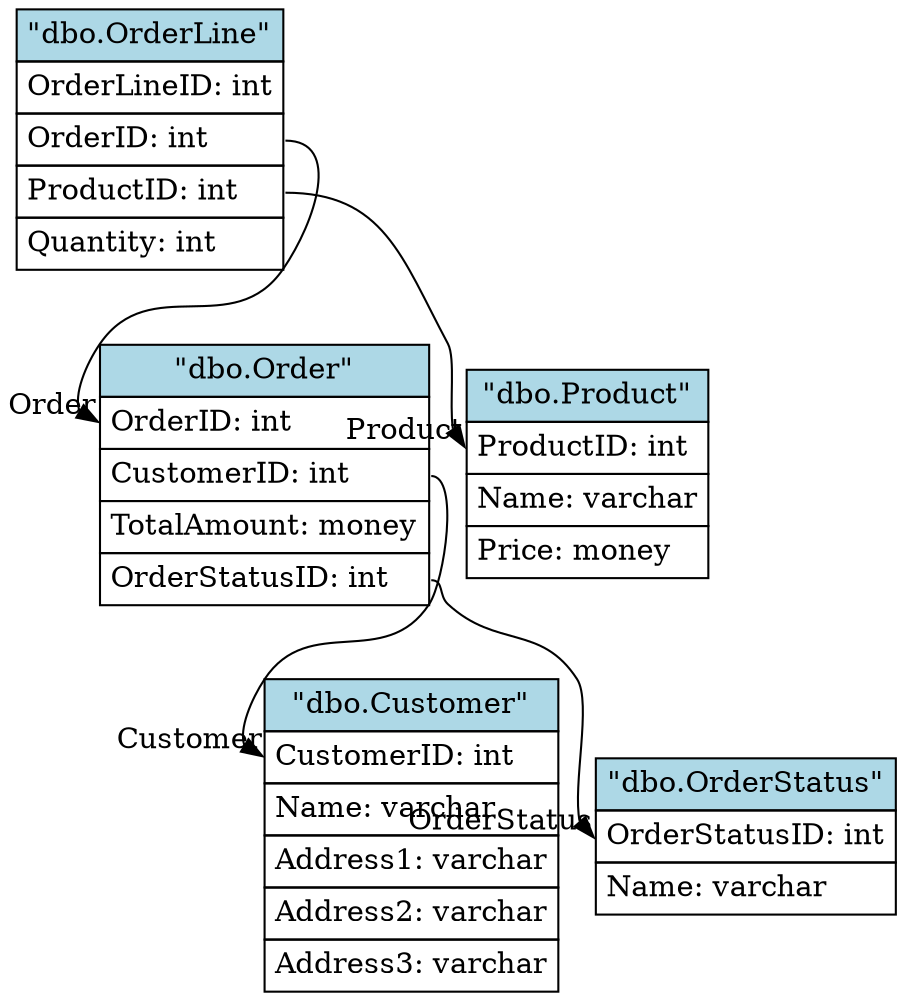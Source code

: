 // Generated by XO.
digraph dbo {
	// Defaults
	node [shape=none, margin=0]
	
	// Nodes (tables)
	"dbo.Customer" [ label=<
		<table border="0" cellborder="1" cellspacing="0" cellpadding="4">
		<tr><td bgcolor="lightblue">"dbo.Customer"</td></tr>
		<tr><td align="left" PORT="CustomerID">CustomerID: int</td></tr>
		<tr><td align="left" PORT="Name">Name: varchar</td></tr>
		<tr><td align="left" PORT="Address1">Address1: varchar</td></tr>
		<tr><td align="left" PORT="Address2">Address2: varchar</td></tr>
		<tr><td align="left" PORT="Address3">Address3: varchar</td></tr>
		</table>> ]
	
	"dbo.Order" [ label=<
		<table border="0" cellborder="1" cellspacing="0" cellpadding="4">
		<tr><td bgcolor="lightblue">"dbo.Order"</td></tr>
		<tr><td align="left" PORT="OrderID">OrderID: int</td></tr>
		<tr><td align="left" PORT="CustomerID">CustomerID: int</td></tr>
		<tr><td align="left" PORT="TotalAmount">TotalAmount: money</td></tr>
		<tr><td align="left" PORT="OrderStatusID">OrderStatusID: int</td></tr>
		</table>> ]
	
	"dbo.OrderLine" [ label=<
		<table border="0" cellborder="1" cellspacing="0" cellpadding="4">
		<tr><td bgcolor="lightblue">"dbo.OrderLine"</td></tr>
		<tr><td align="left" PORT="OrderLineID">OrderLineID: int</td></tr>
		<tr><td align="left" PORT="OrderID">OrderID: int</td></tr>
		<tr><td align="left" PORT="ProductID">ProductID: int</td></tr>
		<tr><td align="left" PORT="Quantity">Quantity: int</td></tr>
		</table>> ]
	
	"dbo.OrderStatus" [ label=<
		<table border="0" cellborder="1" cellspacing="0" cellpadding="4">
		<tr><td bgcolor="lightblue">"dbo.OrderStatus"</td></tr>
		<tr><td align="left" PORT="OrderStatusID">OrderStatusID: int</td></tr>
		<tr><td align="left" PORT="Name">Name: varchar</td></tr>
		</table>> ]
	
	"dbo.Product" [ label=<
		<table border="0" cellborder="1" cellspacing="0" cellpadding="4">
		<tr><td bgcolor="lightblue">"dbo.Product"</td></tr>
		<tr><td align="left" PORT="ProductID">ProductID: int</td></tr>
		<tr><td align="left" PORT="Name">Name: varchar</td></tr>
		<tr><td align="left" PORT="Price">Price: money</td></tr>
		</table>> ]
	
	"dbo.Order":"OrderStatusID":e -> "dbo.OrderStatus":"OrderStatusID":w [
		headlabel="OrderStatus"]
	"dbo.Order":"CustomerID":e -> "dbo.Customer":"CustomerID":w [
		headlabel="Customer"]
	"dbo.OrderLine":"OrderID":e -> "dbo.Order":"OrderID":w [
		headlabel="Order"]
	"dbo.OrderLine":"ProductID":e -> "dbo.Product":"ProductID":w [
		headlabel="Product"]
}
